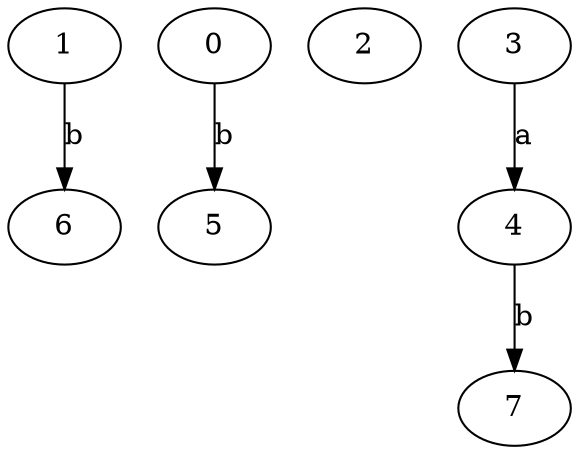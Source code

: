 strict digraph  {
1;
0;
2;
3;
4;
5;
6;
7;
1 -> 6  [label=b];
0 -> 5  [label=b];
3 -> 4  [label=a];
4 -> 7  [label=b];
}
